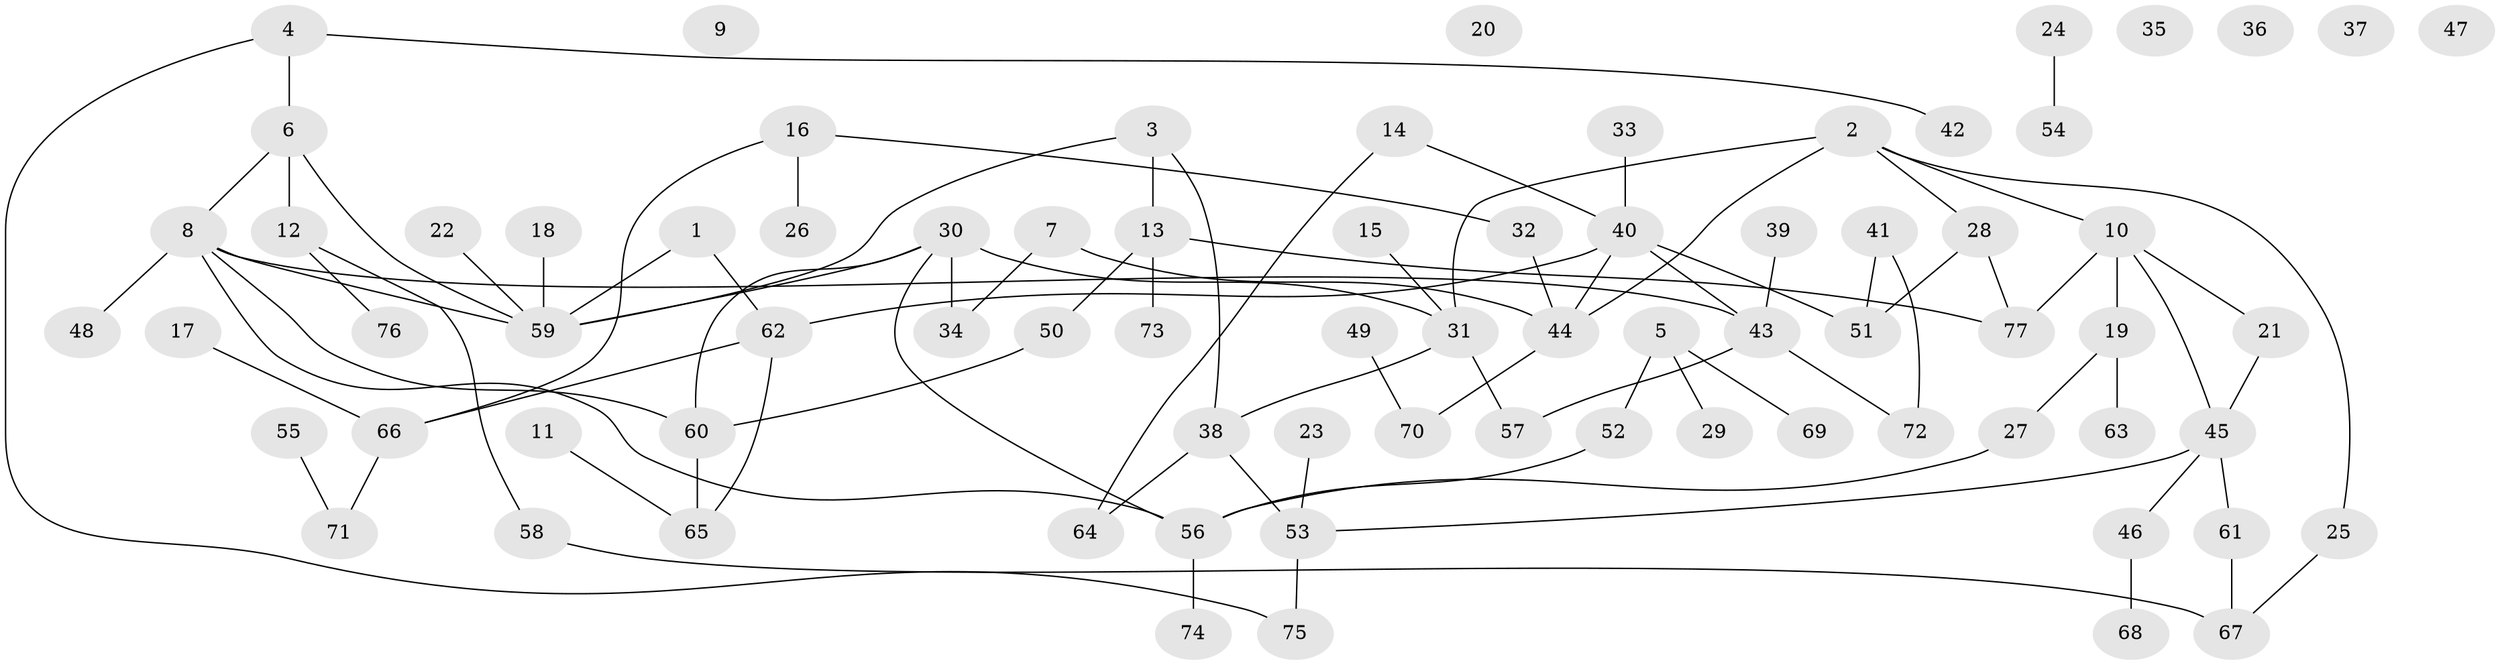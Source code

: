 // coarse degree distribution, {2: 0.15789473684210525, 0: 0.18421052631578946, 1: 0.3684210526315789, 3: 0.05263157894736842, 4: 0.10526315789473684, 6: 0.05263157894736842, 8: 0.02631578947368421, 7: 0.05263157894736842}
// Generated by graph-tools (version 1.1) at 2025/42/03/04/25 21:42:30]
// undirected, 77 vertices, 91 edges
graph export_dot {
graph [start="1"]
  node [color=gray90,style=filled];
  1;
  2;
  3;
  4;
  5;
  6;
  7;
  8;
  9;
  10;
  11;
  12;
  13;
  14;
  15;
  16;
  17;
  18;
  19;
  20;
  21;
  22;
  23;
  24;
  25;
  26;
  27;
  28;
  29;
  30;
  31;
  32;
  33;
  34;
  35;
  36;
  37;
  38;
  39;
  40;
  41;
  42;
  43;
  44;
  45;
  46;
  47;
  48;
  49;
  50;
  51;
  52;
  53;
  54;
  55;
  56;
  57;
  58;
  59;
  60;
  61;
  62;
  63;
  64;
  65;
  66;
  67;
  68;
  69;
  70;
  71;
  72;
  73;
  74;
  75;
  76;
  77;
  1 -- 59;
  1 -- 62;
  2 -- 10;
  2 -- 25;
  2 -- 28;
  2 -- 31;
  2 -- 44;
  3 -- 13;
  3 -- 38;
  3 -- 59;
  4 -- 6;
  4 -- 42;
  4 -- 75;
  5 -- 29;
  5 -- 52;
  5 -- 69;
  6 -- 8;
  6 -- 12;
  6 -- 59;
  7 -- 34;
  7 -- 44;
  8 -- 43;
  8 -- 48;
  8 -- 56;
  8 -- 59;
  8 -- 60;
  10 -- 19;
  10 -- 21;
  10 -- 45;
  10 -- 77;
  11 -- 65;
  12 -- 58;
  12 -- 76;
  13 -- 50;
  13 -- 73;
  13 -- 77;
  14 -- 40;
  14 -- 64;
  15 -- 31;
  16 -- 26;
  16 -- 32;
  16 -- 66;
  17 -- 66;
  18 -- 59;
  19 -- 27;
  19 -- 63;
  21 -- 45;
  22 -- 59;
  23 -- 53;
  24 -- 54;
  25 -- 67;
  27 -- 56;
  28 -- 51;
  28 -- 77;
  30 -- 31;
  30 -- 34;
  30 -- 56;
  30 -- 59;
  30 -- 60;
  31 -- 38;
  31 -- 57;
  32 -- 44;
  33 -- 40;
  38 -- 53;
  38 -- 64;
  39 -- 43;
  40 -- 43;
  40 -- 44;
  40 -- 51;
  40 -- 62;
  41 -- 51;
  41 -- 72;
  43 -- 57;
  43 -- 72;
  44 -- 70;
  45 -- 46;
  45 -- 53;
  45 -- 61;
  46 -- 68;
  49 -- 70;
  50 -- 60;
  52 -- 56;
  53 -- 75;
  55 -- 71;
  56 -- 74;
  58 -- 67;
  60 -- 65;
  61 -- 67;
  62 -- 65;
  62 -- 66;
  66 -- 71;
}
